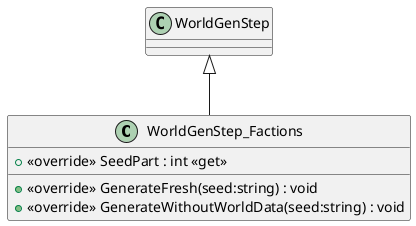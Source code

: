 @startuml
class WorldGenStep_Factions {
    + <<override>> SeedPart : int <<get>>
    + <<override>> GenerateFresh(seed:string) : void
    + <<override>> GenerateWithoutWorldData(seed:string) : void
}
WorldGenStep <|-- WorldGenStep_Factions
@enduml

